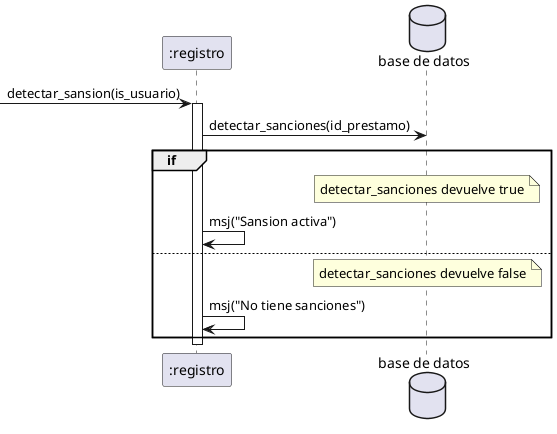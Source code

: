
' actor "usuario" as u
' participant "sistema" as s  
' database "base de datos" as bd

' u -> s:iniciarSesion(correo,contraseña)
' activate s

' u->s:solicita las sanciones del usuario
' s->s:verUsuario(idUsuario)
' activate s
' deactivate s
' s->s: analiza las sanciones y resume todas las sanciones
' group si tienne sanciones
'     s->u: muestra las sanciones en una ventana
' else
'     s->u: muestra que no tiene sanciones
' end
' s->s:ciera la ventana de sanciones



@startuml
participant ":registro" as u
database "base de datos" as bd

->u:detectar_sansion(is_usuario)
activate u
u->bd:detectar_sanciones(id_prestamo)
group if
    note over bd: detectar_sanciones devuelve true
    u->u:msj("Sansion activa")

else
    note over bd: detectar_sanciones devuelve false
    u->u:msj("No tiene sanciones")

end
deactivate u


@enduml
